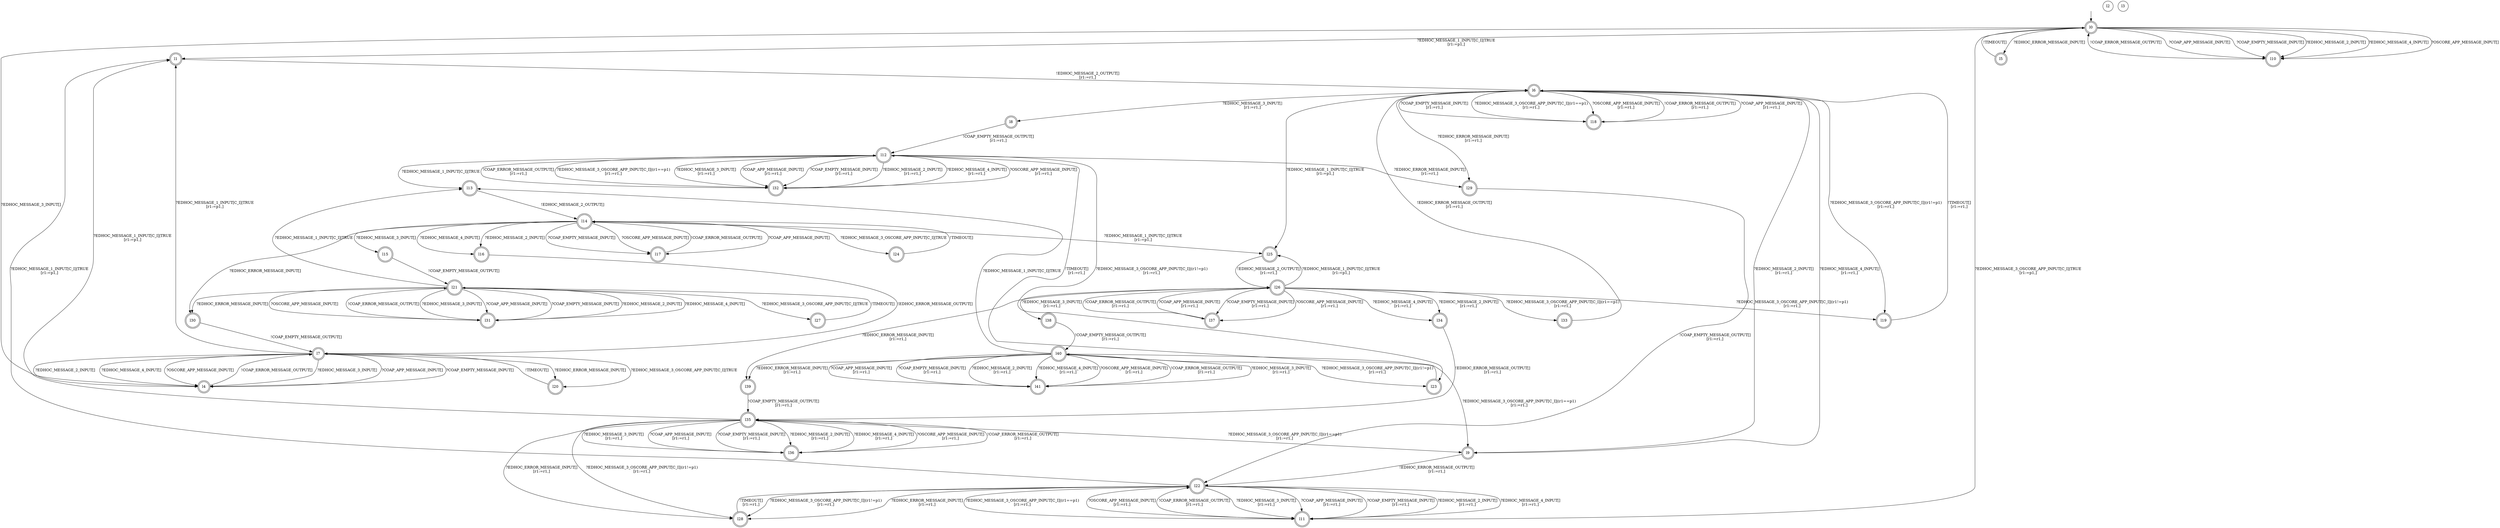 digraph RA {
"" [shape=none,label=<>]
"l0" [shape=doublecircle]
"l1" [shape=doublecircle]
"l2" [shape=circle]
"l3" [shape=circle]
"l4" [shape=doublecircle]
"l5" [shape=doublecircle]
"l6" [shape=doublecircle]
"l7" [shape=doublecircle]
"l8" [shape=doublecircle]
"l9" [shape=doublecircle]
"l10" [shape=doublecircle]
"l11" [shape=doublecircle]
"l12" [shape=doublecircle]
"l13" [shape=doublecircle]
"l14" [shape=doublecircle]
"l15" [shape=doublecircle]
"l16" [shape=doublecircle]
"l17" [shape=doublecircle]
"l18" [shape=doublecircle]
"l19" [shape=doublecircle]
"l20" [shape=doublecircle]
"l21" [shape=doublecircle]
"l22" [shape=doublecircle]
"l23" [shape=doublecircle]
"l24" [shape=doublecircle]
"l25" [shape=doublecircle]
"l26" [shape=doublecircle]
"l27" [shape=doublecircle]
"l28" [shape=doublecircle]
"l29" [shape=doublecircle]
"l30" [shape=doublecircle]
"l31" [shape=doublecircle]
"l32" [shape=doublecircle]
"l33" [shape=doublecircle]
"l34" [shape=doublecircle]
"l35" [shape=doublecircle]
"l36" [shape=doublecircle]
"l37" [shape=doublecircle]
"l38" [shape=doublecircle]
"l39" [shape=doublecircle]
"l40" [shape=doublecircle]
"l41" [shape=doublecircle]
"" -> "l0"
"l0" -> "l1" [label=<?EDHOC_MESSAGE_1_INPUT[C_I]|TRUE<BR />[r1:=p1,]>]
"l0" -> "l4" [label=<?EDHOC_MESSAGE_3_INPUT[]>]
"l0" -> "l5" [label=<?EDHOC_ERROR_MESSAGE_INPUT[]>]
"l0" -> "l10" [label=<?COAP_APP_MESSAGE_INPUT[]>]
"l0" -> "l10" [label=<?COAP_EMPTY_MESSAGE_INPUT[]>]
"l0" -> "l10" [label=<?EDHOC_MESSAGE_2_INPUT[]>]
"l0" -> "l10" [label=<?EDHOC_MESSAGE_4_INPUT[]>]
"l0" -> "l10" [label=<?OSCORE_APP_MESSAGE_INPUT[]>]
"l0" -> "l11" [label=<?EDHOC_MESSAGE_3_OSCORE_APP_INPUT[C_I]|TRUE<BR />[r1:=p1,]>]
"l1" -> "l6" [label=<!EDHOC_MESSAGE_2_OUTPUT[]<BR />[r1:=r1,]>]
"l4" -> "l7" [label=<!COAP_ERROR_MESSAGE_OUTPUT[]>]
"l5" -> "l0" [label=<!TIMEOUT[]>]
"l6" -> "l8" [label=<?EDHOC_MESSAGE_3_INPUT[]<BR />[r1:=r1,]>]
"l6" -> "l9" [label=<?EDHOC_MESSAGE_2_INPUT[]<BR />[r1:=r1,]>]
"l6" -> "l9" [label=<?EDHOC_MESSAGE_4_INPUT[]<BR />[r1:=r1,]>]
"l6" -> "l18" [label=<?COAP_APP_MESSAGE_INPUT[]<BR />[r1:=r1,]>]
"l6" -> "l18" [label=<?COAP_EMPTY_MESSAGE_INPUT[]<BR />[r1:=r1,]>]
"l6" -> "l18" [label=<?EDHOC_MESSAGE_3_OSCORE_APP_INPUT[C_I]|(r1==p1)<BR />[r1:=r1,]>]
"l6" -> "l19" [label=<?EDHOC_MESSAGE_3_OSCORE_APP_INPUT[C_I]|(r1!=p1)<BR />[r1:=r1,]>]
"l6" -> "l18" [label=<?OSCORE_APP_MESSAGE_INPUT[]<BR />[r1:=r1,]>]
"l6" -> "l25" [label=<?EDHOC_MESSAGE_1_INPUT[C_I]|TRUE<BR />[r1:=p1,]>]
"l6" -> "l29" [label=<?EDHOC_ERROR_MESSAGE_INPUT[]<BR />[r1:=r1,]>]
"l7" -> "l1" [label=<?EDHOC_MESSAGE_1_INPUT[C_I]|TRUE<BR />[r1:=p1,]>]
"l7" -> "l4" [label=<?EDHOC_MESSAGE_3_INPUT[]>]
"l7" -> "l4" [label=<?COAP_APP_MESSAGE_INPUT[]>]
"l7" -> "l4" [label=<?COAP_EMPTY_MESSAGE_INPUT[]>]
"l7" -> "l4" [label=<?EDHOC_MESSAGE_2_INPUT[]>]
"l7" -> "l4" [label=<?EDHOC_MESSAGE_4_INPUT[]>]
"l7" -> "l4" [label=<?OSCORE_APP_MESSAGE_INPUT[]>]
"l7" -> "l20" [label=<?EDHOC_ERROR_MESSAGE_INPUT[]>]
"l7" -> "l20" [label=<?EDHOC_MESSAGE_3_OSCORE_APP_INPUT[C_I]|TRUE>]
"l8" -> "l12" [label=<!COAP_EMPTY_MESSAGE_OUTPUT[]<BR />[r1:=r1,]>]
"l9" -> "l22" [label=<!EDHOC_ERROR_MESSAGE_OUTPUT[]<BR />[r1:=r1,]>]
"l10" -> "l0" [label=<!COAP_ERROR_MESSAGE_OUTPUT[]>]
"l11" -> "l22" [label=<!COAP_ERROR_MESSAGE_OUTPUT[]<BR />[r1:=r1,]>]
"l12" -> "l13" [label=<?EDHOC_MESSAGE_1_INPUT[C_I]|TRUE>]
"l12" -> "l23" [label=<?EDHOC_MESSAGE_3_OSCORE_APP_INPUT[C_I]|(r1!=p1)<BR />[r1:=r1,]>]
"l12" -> "l32" [label=<?EDHOC_MESSAGE_3_OSCORE_APP_INPUT[C_I]|(r1==p1)<BR />[r1:=r1,]>]
"l12" -> "l29" [label=<?EDHOC_ERROR_MESSAGE_INPUT[]<BR />[r1:=r1,]>]
"l12" -> "l32" [label=<?EDHOC_MESSAGE_3_INPUT[]<BR />[r1:=r1,]>]
"l12" -> "l32" [label=<?COAP_APP_MESSAGE_INPUT[]<BR />[r1:=r1,]>]
"l12" -> "l32" [label=<?COAP_EMPTY_MESSAGE_INPUT[]<BR />[r1:=r1,]>]
"l12" -> "l32" [label=<?EDHOC_MESSAGE_2_INPUT[]<BR />[r1:=r1,]>]
"l12" -> "l32" [label=<?EDHOC_MESSAGE_4_INPUT[]<BR />[r1:=r1,]>]
"l12" -> "l32" [label=<?OSCORE_APP_MESSAGE_INPUT[]<BR />[r1:=r1,]>]
"l13" -> "l14" [label=<!EDHOC_MESSAGE_2_OUTPUT[]>]
"l14" -> "l15" [label=<?EDHOC_MESSAGE_3_INPUT[]>]
"l14" -> "l16" [label=<?EDHOC_MESSAGE_2_INPUT[]>]
"l14" -> "l16" [label=<?EDHOC_MESSAGE_4_INPUT[]>]
"l14" -> "l17" [label=<?COAP_APP_MESSAGE_INPUT[]>]
"l14" -> "l17" [label=<?COAP_EMPTY_MESSAGE_INPUT[]>]
"l14" -> "l17" [label=<?OSCORE_APP_MESSAGE_INPUT[]>]
"l14" -> "l24" [label=<?EDHOC_MESSAGE_3_OSCORE_APP_INPUT[C_I]|TRUE>]
"l14" -> "l25" [label=<?EDHOC_MESSAGE_1_INPUT[C_I]|TRUE<BR />[r1:=p1,]>]
"l14" -> "l30" [label=<?EDHOC_ERROR_MESSAGE_INPUT[]>]
"l15" -> "l21" [label=<!COAP_EMPTY_MESSAGE_OUTPUT[]>]
"l16" -> "l7" [label=<!EDHOC_ERROR_MESSAGE_OUTPUT[]>]
"l17" -> "l14" [label=<!COAP_ERROR_MESSAGE_OUTPUT[]>]
"l18" -> "l6" [label=<!COAP_ERROR_MESSAGE_OUTPUT[]<BR />[r1:=r1,]>]
"l19" -> "l6" [label=<!TIMEOUT[]<BR />[r1:=r1,]>]
"l20" -> "l7" [label=<!TIMEOUT[]>]
"l21" -> "l13" [label=<?EDHOC_MESSAGE_1_INPUT[C_I]|TRUE>]
"l21" -> "l27" [label=<?EDHOC_MESSAGE_3_OSCORE_APP_INPUT[C_I]|TRUE>]
"l21" -> "l30" [label=<?EDHOC_ERROR_MESSAGE_INPUT[]>]
"l21" -> "l31" [label=<?EDHOC_MESSAGE_3_INPUT[]>]
"l21" -> "l31" [label=<?COAP_APP_MESSAGE_INPUT[]>]
"l21" -> "l31" [label=<?COAP_EMPTY_MESSAGE_INPUT[]>]
"l21" -> "l31" [label=<?EDHOC_MESSAGE_2_INPUT[]>]
"l21" -> "l31" [label=<?EDHOC_MESSAGE_4_INPUT[]>]
"l21" -> "l31" [label=<?OSCORE_APP_MESSAGE_INPUT[]>]
"l22" -> "l1" [label=<?EDHOC_MESSAGE_1_INPUT[C_I]|TRUE<BR />[r1:=p1,]>]
"l22" -> "l11" [label=<?EDHOC_MESSAGE_3_INPUT[]<BR />[r1:=r1,]>]
"l22" -> "l11" [label=<?COAP_APP_MESSAGE_INPUT[]<BR />[r1:=r1,]>]
"l22" -> "l11" [label=<?COAP_EMPTY_MESSAGE_INPUT[]<BR />[r1:=r1,]>]
"l22" -> "l11" [label=<?EDHOC_MESSAGE_2_INPUT[]<BR />[r1:=r1,]>]
"l22" -> "l11" [label=<?EDHOC_MESSAGE_4_INPUT[]<BR />[r1:=r1,]>]
"l22" -> "l11" [label=<?EDHOC_MESSAGE_3_OSCORE_APP_INPUT[C_I]|(r1==p1)<BR />[r1:=r1,]>]
"l22" -> "l28" [label=<?EDHOC_MESSAGE_3_OSCORE_APP_INPUT[C_I]|(r1!=p1)<BR />[r1:=r1,]>]
"l22" -> "l11" [label=<?OSCORE_APP_MESSAGE_INPUT[]<BR />[r1:=r1,]>]
"l22" -> "l28" [label=<?EDHOC_ERROR_MESSAGE_INPUT[]<BR />[r1:=r1,]>]
"l23" -> "l12" [label=<!TIMEOUT[]<BR />[r1:=r1,]>]
"l24" -> "l14" [label=<!TIMEOUT[]>]
"l25" -> "l26" [label=<!EDHOC_MESSAGE_2_OUTPUT[]<BR />[r1:=r1,]>]
"l26" -> "l19" [label=<?EDHOC_MESSAGE_3_OSCORE_APP_INPUT[C_I]|(r1!=p1)<BR />[r1:=r1,]>]
"l26" -> "l33" [label=<?EDHOC_MESSAGE_3_OSCORE_APP_INPUT[C_I]|(r1==p1)<BR />[r1:=r1,]>]
"l26" -> "l25" [label=<?EDHOC_MESSAGE_1_INPUT[C_I]|TRUE<BR />[r1:=p1,]>]
"l26" -> "l34" [label=<?EDHOC_MESSAGE_2_INPUT[]<BR />[r1:=r1,]>]
"l26" -> "l34" [label=<?EDHOC_MESSAGE_4_INPUT[]<BR />[r1:=r1,]>]
"l26" -> "l37" [label=<?COAP_APP_MESSAGE_INPUT[]<BR />[r1:=r1,]>]
"l26" -> "l37" [label=<?COAP_EMPTY_MESSAGE_INPUT[]<BR />[r1:=r1,]>]
"l26" -> "l37" [label=<?OSCORE_APP_MESSAGE_INPUT[]<BR />[r1:=r1,]>]
"l26" -> "l38" [label=<?EDHOC_MESSAGE_3_INPUT[]<BR />[r1:=r1,]>]
"l26" -> "l39" [label=<?EDHOC_ERROR_MESSAGE_INPUT[]<BR />[r1:=r1,]>]
"l27" -> "l21" [label=<!TIMEOUT[]>]
"l28" -> "l22" [label=<!TIMEOUT[]<BR />[r1:=r1,]>]
"l29" -> "l22" [label=<!COAP_EMPTY_MESSAGE_OUTPUT[]<BR />[r1:=r1,]>]
"l30" -> "l7" [label=<!COAP_EMPTY_MESSAGE_OUTPUT[]>]
"l31" -> "l21" [label=<!COAP_ERROR_MESSAGE_OUTPUT[]>]
"l32" -> "l12" [label=<!COAP_ERROR_MESSAGE_OUTPUT[]<BR />[r1:=r1,]>]
"l33" -> "l6" [label=<!EDHOC_ERROR_MESSAGE_OUTPUT[]<BR />[r1:=r1,]>]
"l34" -> "l35" [label=<!EDHOC_ERROR_MESSAGE_OUTPUT[]<BR />[r1:=r1,]>]
"l35" -> "l1" [label=<?EDHOC_MESSAGE_1_INPUT[C_I]|TRUE<BR />[r1:=p1,]>]
"l35" -> "l9" [label=<?EDHOC_MESSAGE_3_OSCORE_APP_INPUT[C_I]|(r1==p1)<BR />[r1:=r1,]>]
"l35" -> "l28" [label=<?EDHOC_MESSAGE_3_OSCORE_APP_INPUT[C_I]|(r1!=p1)<BR />[r1:=r1,]>]
"l35" -> "l28" [label=<?EDHOC_ERROR_MESSAGE_INPUT[]<BR />[r1:=r1,]>]
"l35" -> "l36" [label=<?EDHOC_MESSAGE_3_INPUT[]<BR />[r1:=r1,]>]
"l35" -> "l36" [label=<?COAP_APP_MESSAGE_INPUT[]<BR />[r1:=r1,]>]
"l35" -> "l36" [label=<?COAP_EMPTY_MESSAGE_INPUT[]<BR />[r1:=r1,]>]
"l35" -> "l36" [label=<?EDHOC_MESSAGE_2_INPUT[]<BR />[r1:=r1,]>]
"l35" -> "l36" [label=<?EDHOC_MESSAGE_4_INPUT[]<BR />[r1:=r1,]>]
"l35" -> "l36" [label=<?OSCORE_APP_MESSAGE_INPUT[]<BR />[r1:=r1,]>]
"l36" -> "l35" [label=<!COAP_ERROR_MESSAGE_OUTPUT[]<BR />[r1:=r1,]>]
"l37" -> "l26" [label=<!COAP_ERROR_MESSAGE_OUTPUT[]<BR />[r1:=r1,]>]
"l38" -> "l40" [label=<!COAP_EMPTY_MESSAGE_OUTPUT[]<BR />[r1:=r1,]>]
"l39" -> "l35" [label=<!COAP_EMPTY_MESSAGE_OUTPUT[]<BR />[r1:=r1,]>]
"l40" -> "l9" [label=<?EDHOC_MESSAGE_3_OSCORE_APP_INPUT[C_I]|(r1==p1)<BR />[r1:=r1,]>]
"l40" -> "l23" [label=<?EDHOC_MESSAGE_3_OSCORE_APP_INPUT[C_I]|(r1!=p1)<BR />[r1:=r1,]>]
"l40" -> "l13" [label=<?EDHOC_MESSAGE_1_INPUT[C_I]|TRUE>]
"l40" -> "l39" [label=<?EDHOC_ERROR_MESSAGE_INPUT[]<BR />[r1:=r1,]>]
"l40" -> "l41" [label=<?EDHOC_MESSAGE_3_INPUT[]<BR />[r1:=r1,]>]
"l40" -> "l41" [label=<?COAP_APP_MESSAGE_INPUT[]<BR />[r1:=r1,]>]
"l40" -> "l41" [label=<?COAP_EMPTY_MESSAGE_INPUT[]<BR />[r1:=r1,]>]
"l40" -> "l41" [label=<?EDHOC_MESSAGE_2_INPUT[]<BR />[r1:=r1,]>]
"l40" -> "l41" [label=<?EDHOC_MESSAGE_4_INPUT[]<BR />[r1:=r1,]>]
"l40" -> "l41" [label=<?OSCORE_APP_MESSAGE_INPUT[]<BR />[r1:=r1,]>]
"l41" -> "l40" [label=<!COAP_ERROR_MESSAGE_OUTPUT[]<BR />[r1:=r1,]>]
}
